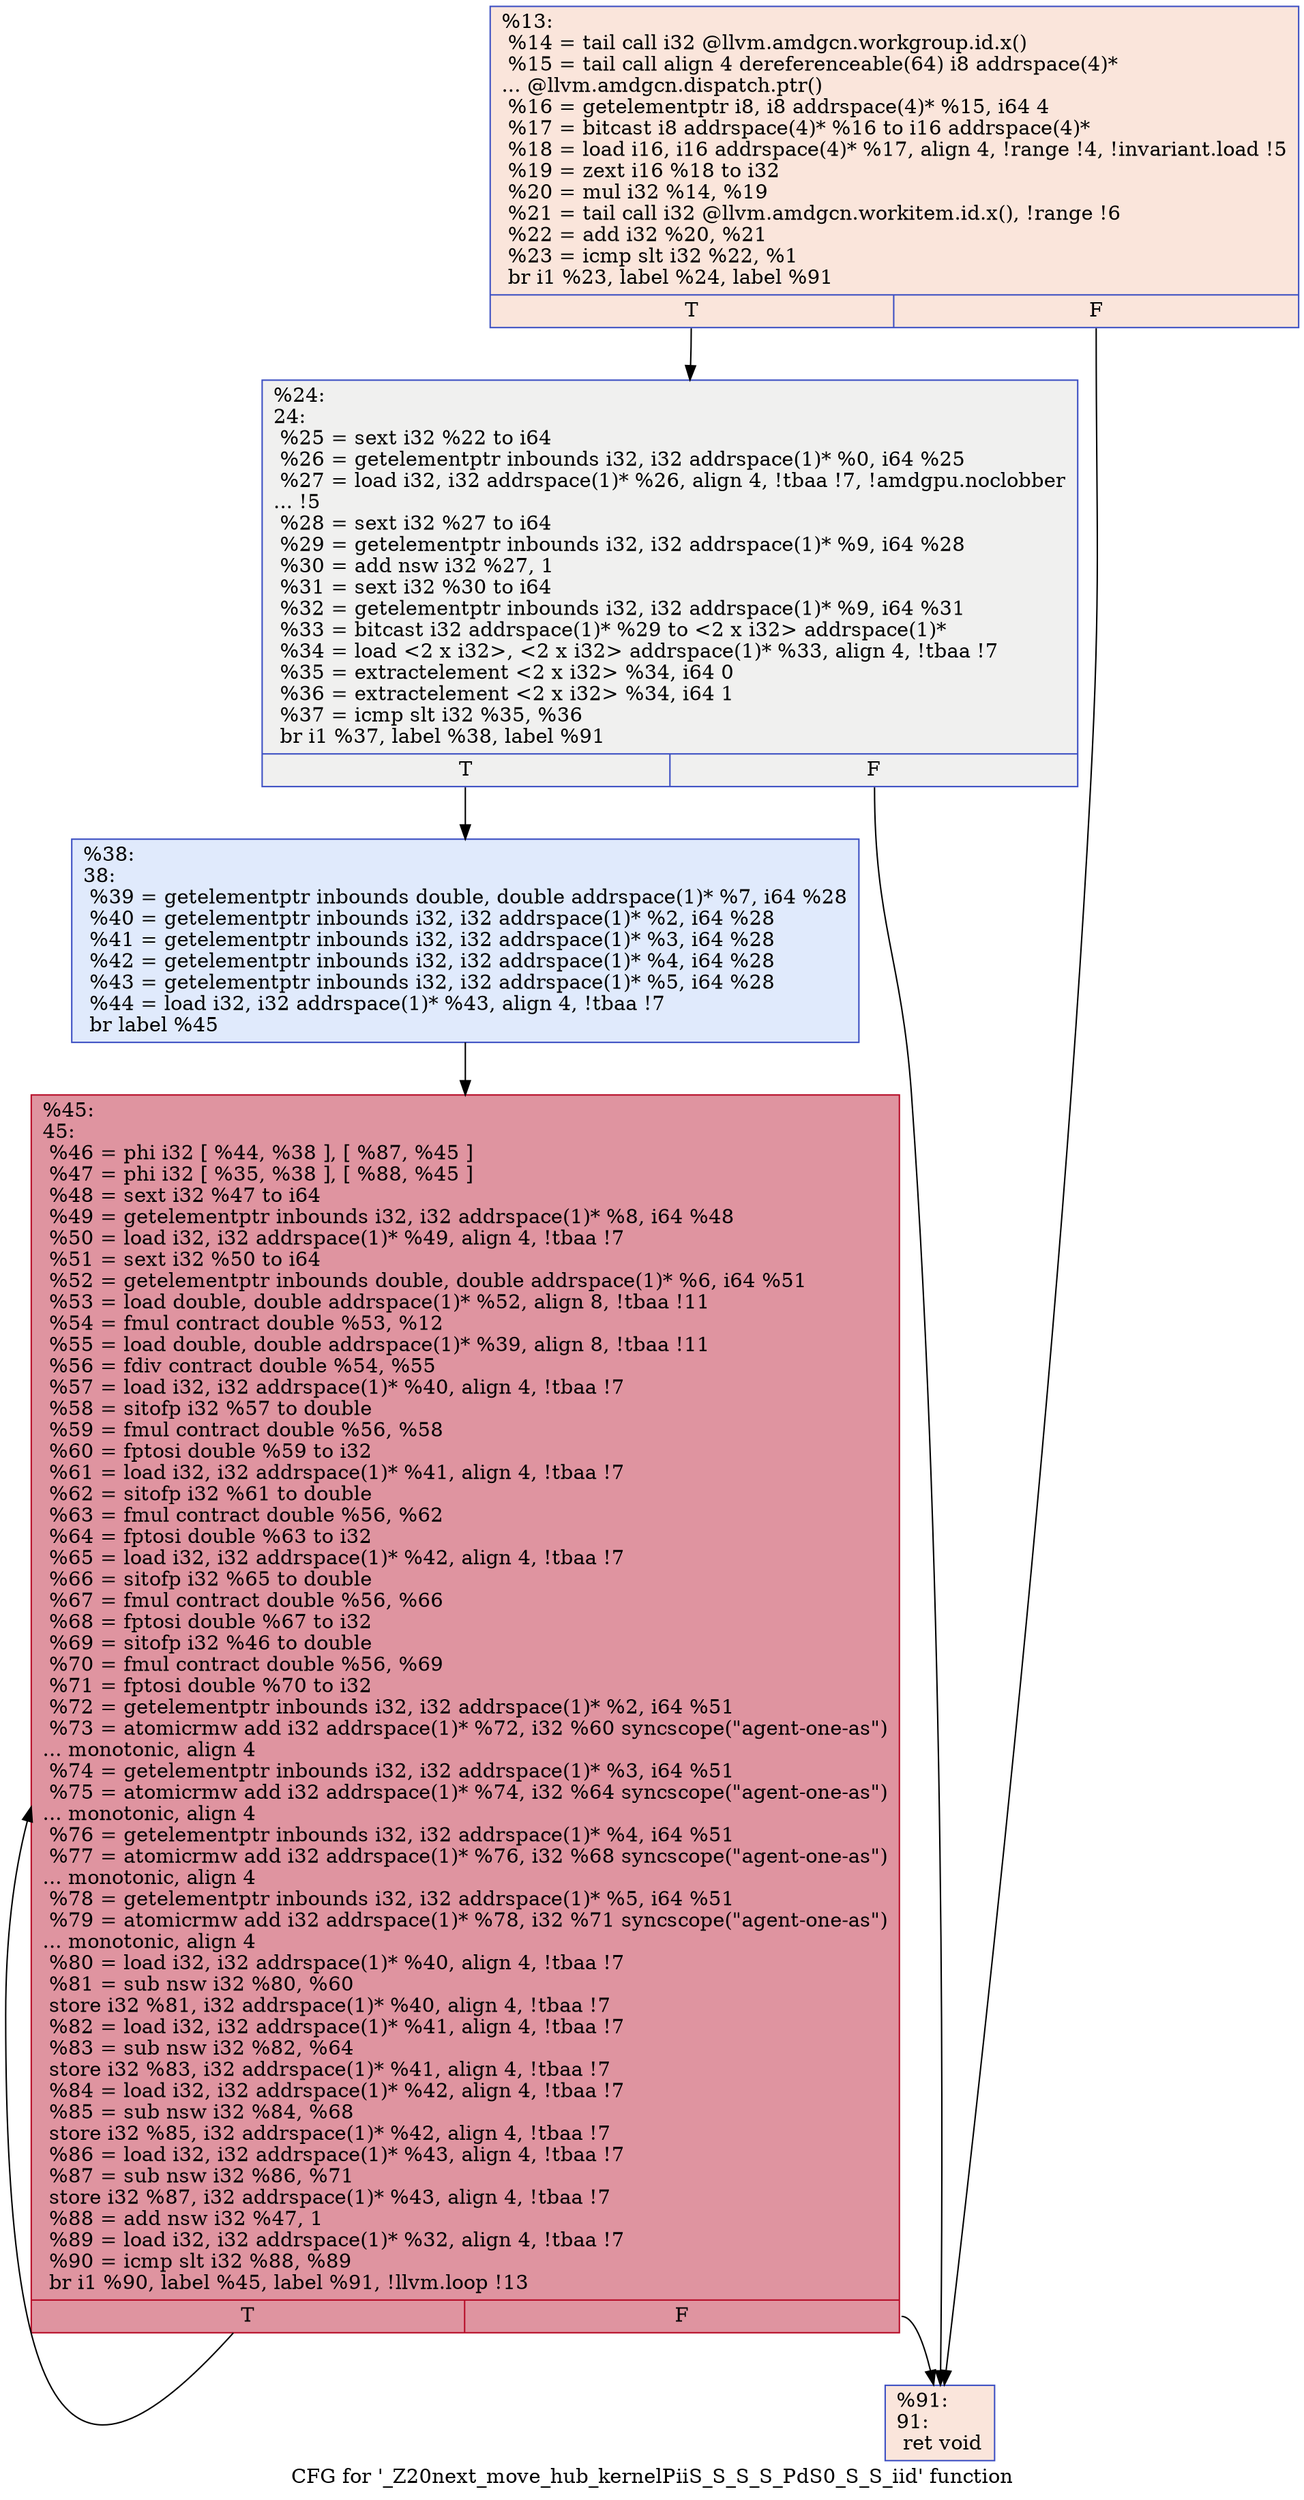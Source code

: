 digraph "CFG for '_Z20next_move_hub_kernelPiiS_S_S_S_PdS0_S_S_iid' function" {
	label="CFG for '_Z20next_move_hub_kernelPiiS_S_S_S_PdS0_S_S_iid' function";

	Node0x54574c0 [shape=record,color="#3d50c3ff", style=filled, fillcolor="#f4c5ad70",label="{%13:\l  %14 = tail call i32 @llvm.amdgcn.workgroup.id.x()\l  %15 = tail call align 4 dereferenceable(64) i8 addrspace(4)*\l... @llvm.amdgcn.dispatch.ptr()\l  %16 = getelementptr i8, i8 addrspace(4)* %15, i64 4\l  %17 = bitcast i8 addrspace(4)* %16 to i16 addrspace(4)*\l  %18 = load i16, i16 addrspace(4)* %17, align 4, !range !4, !invariant.load !5\l  %19 = zext i16 %18 to i32\l  %20 = mul i32 %14, %19\l  %21 = tail call i32 @llvm.amdgcn.workitem.id.x(), !range !6\l  %22 = add i32 %20, %21\l  %23 = icmp slt i32 %22, %1\l  br i1 %23, label %24, label %91\l|{<s0>T|<s1>F}}"];
	Node0x54574c0:s0 -> Node0x545a020;
	Node0x54574c0:s1 -> Node0x545a0b0;
	Node0x545a020 [shape=record,color="#3d50c3ff", style=filled, fillcolor="#dedcdb70",label="{%24:\l24:                                               \l  %25 = sext i32 %22 to i64\l  %26 = getelementptr inbounds i32, i32 addrspace(1)* %0, i64 %25\l  %27 = load i32, i32 addrspace(1)* %26, align 4, !tbaa !7, !amdgpu.noclobber\l... !5\l  %28 = sext i32 %27 to i64\l  %29 = getelementptr inbounds i32, i32 addrspace(1)* %9, i64 %28\l  %30 = add nsw i32 %27, 1\l  %31 = sext i32 %30 to i64\l  %32 = getelementptr inbounds i32, i32 addrspace(1)* %9, i64 %31\l  %33 = bitcast i32 addrspace(1)* %29 to \<2 x i32\> addrspace(1)*\l  %34 = load \<2 x i32\>, \<2 x i32\> addrspace(1)* %33, align 4, !tbaa !7\l  %35 = extractelement \<2 x i32\> %34, i64 0\l  %36 = extractelement \<2 x i32\> %34, i64 1\l  %37 = icmp slt i32 %35, %36\l  br i1 %37, label %38, label %91\l|{<s0>T|<s1>F}}"];
	Node0x545a020:s0 -> Node0x545bdc0;
	Node0x545a020:s1 -> Node0x545a0b0;
	Node0x545bdc0 [shape=record,color="#3d50c3ff", style=filled, fillcolor="#b9d0f970",label="{%38:\l38:                                               \l  %39 = getelementptr inbounds double, double addrspace(1)* %7, i64 %28\l  %40 = getelementptr inbounds i32, i32 addrspace(1)* %2, i64 %28\l  %41 = getelementptr inbounds i32, i32 addrspace(1)* %3, i64 %28\l  %42 = getelementptr inbounds i32, i32 addrspace(1)* %4, i64 %28\l  %43 = getelementptr inbounds i32, i32 addrspace(1)* %5, i64 %28\l  %44 = load i32, i32 addrspace(1)* %43, align 4, !tbaa !7\l  br label %45\l}"];
	Node0x545bdc0 -> Node0x545c2c0;
	Node0x545c2c0 [shape=record,color="#b70d28ff", style=filled, fillcolor="#b70d2870",label="{%45:\l45:                                               \l  %46 = phi i32 [ %44, %38 ], [ %87, %45 ]\l  %47 = phi i32 [ %35, %38 ], [ %88, %45 ]\l  %48 = sext i32 %47 to i64\l  %49 = getelementptr inbounds i32, i32 addrspace(1)* %8, i64 %48\l  %50 = load i32, i32 addrspace(1)* %49, align 4, !tbaa !7\l  %51 = sext i32 %50 to i64\l  %52 = getelementptr inbounds double, double addrspace(1)* %6, i64 %51\l  %53 = load double, double addrspace(1)* %52, align 8, !tbaa !11\l  %54 = fmul contract double %53, %12\l  %55 = load double, double addrspace(1)* %39, align 8, !tbaa !11\l  %56 = fdiv contract double %54, %55\l  %57 = load i32, i32 addrspace(1)* %40, align 4, !tbaa !7\l  %58 = sitofp i32 %57 to double\l  %59 = fmul contract double %56, %58\l  %60 = fptosi double %59 to i32\l  %61 = load i32, i32 addrspace(1)* %41, align 4, !tbaa !7\l  %62 = sitofp i32 %61 to double\l  %63 = fmul contract double %56, %62\l  %64 = fptosi double %63 to i32\l  %65 = load i32, i32 addrspace(1)* %42, align 4, !tbaa !7\l  %66 = sitofp i32 %65 to double\l  %67 = fmul contract double %56, %66\l  %68 = fptosi double %67 to i32\l  %69 = sitofp i32 %46 to double\l  %70 = fmul contract double %56, %69\l  %71 = fptosi double %70 to i32\l  %72 = getelementptr inbounds i32, i32 addrspace(1)* %2, i64 %51\l  %73 = atomicrmw add i32 addrspace(1)* %72, i32 %60 syncscope(\"agent-one-as\")\l... monotonic, align 4\l  %74 = getelementptr inbounds i32, i32 addrspace(1)* %3, i64 %51\l  %75 = atomicrmw add i32 addrspace(1)* %74, i32 %64 syncscope(\"agent-one-as\")\l... monotonic, align 4\l  %76 = getelementptr inbounds i32, i32 addrspace(1)* %4, i64 %51\l  %77 = atomicrmw add i32 addrspace(1)* %76, i32 %68 syncscope(\"agent-one-as\")\l... monotonic, align 4\l  %78 = getelementptr inbounds i32, i32 addrspace(1)* %5, i64 %51\l  %79 = atomicrmw add i32 addrspace(1)* %78, i32 %71 syncscope(\"agent-one-as\")\l... monotonic, align 4\l  %80 = load i32, i32 addrspace(1)* %40, align 4, !tbaa !7\l  %81 = sub nsw i32 %80, %60\l  store i32 %81, i32 addrspace(1)* %40, align 4, !tbaa !7\l  %82 = load i32, i32 addrspace(1)* %41, align 4, !tbaa !7\l  %83 = sub nsw i32 %82, %64\l  store i32 %83, i32 addrspace(1)* %41, align 4, !tbaa !7\l  %84 = load i32, i32 addrspace(1)* %42, align 4, !tbaa !7\l  %85 = sub nsw i32 %84, %68\l  store i32 %85, i32 addrspace(1)* %42, align 4, !tbaa !7\l  %86 = load i32, i32 addrspace(1)* %43, align 4, !tbaa !7\l  %87 = sub nsw i32 %86, %71\l  store i32 %87, i32 addrspace(1)* %43, align 4, !tbaa !7\l  %88 = add nsw i32 %47, 1\l  %89 = load i32, i32 addrspace(1)* %32, align 4, !tbaa !7\l  %90 = icmp slt i32 %88, %89\l  br i1 %90, label %45, label %91, !llvm.loop !13\l|{<s0>T|<s1>F}}"];
	Node0x545c2c0:s0 -> Node0x545c2c0;
	Node0x545c2c0:s1 -> Node0x545a0b0;
	Node0x545a0b0 [shape=record,color="#3d50c3ff", style=filled, fillcolor="#f4c5ad70",label="{%91:\l91:                                               \l  ret void\l}"];
}
